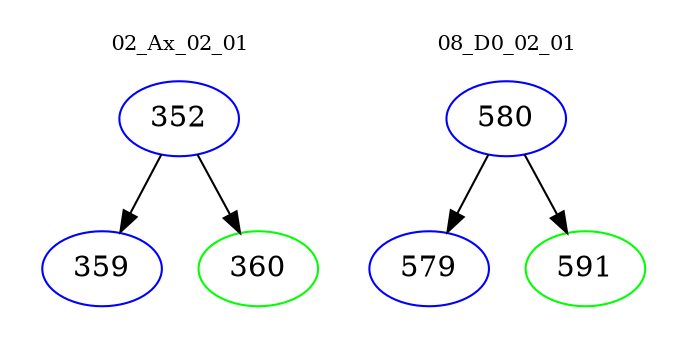 digraph{
subgraph cluster_0 {
color = white
label = "02_Ax_02_01";
fontsize=10;
T0_352 [label="352", color="blue"]
T0_352 -> T0_359 [color="black"]
T0_359 [label="359", color="blue"]
T0_352 -> T0_360 [color="black"]
T0_360 [label="360", color="green"]
}
subgraph cluster_1 {
color = white
label = "08_D0_02_01";
fontsize=10;
T1_580 [label="580", color="blue"]
T1_580 -> T1_579 [color="black"]
T1_579 [label="579", color="blue"]
T1_580 -> T1_591 [color="black"]
T1_591 [label="591", color="green"]
}
}
